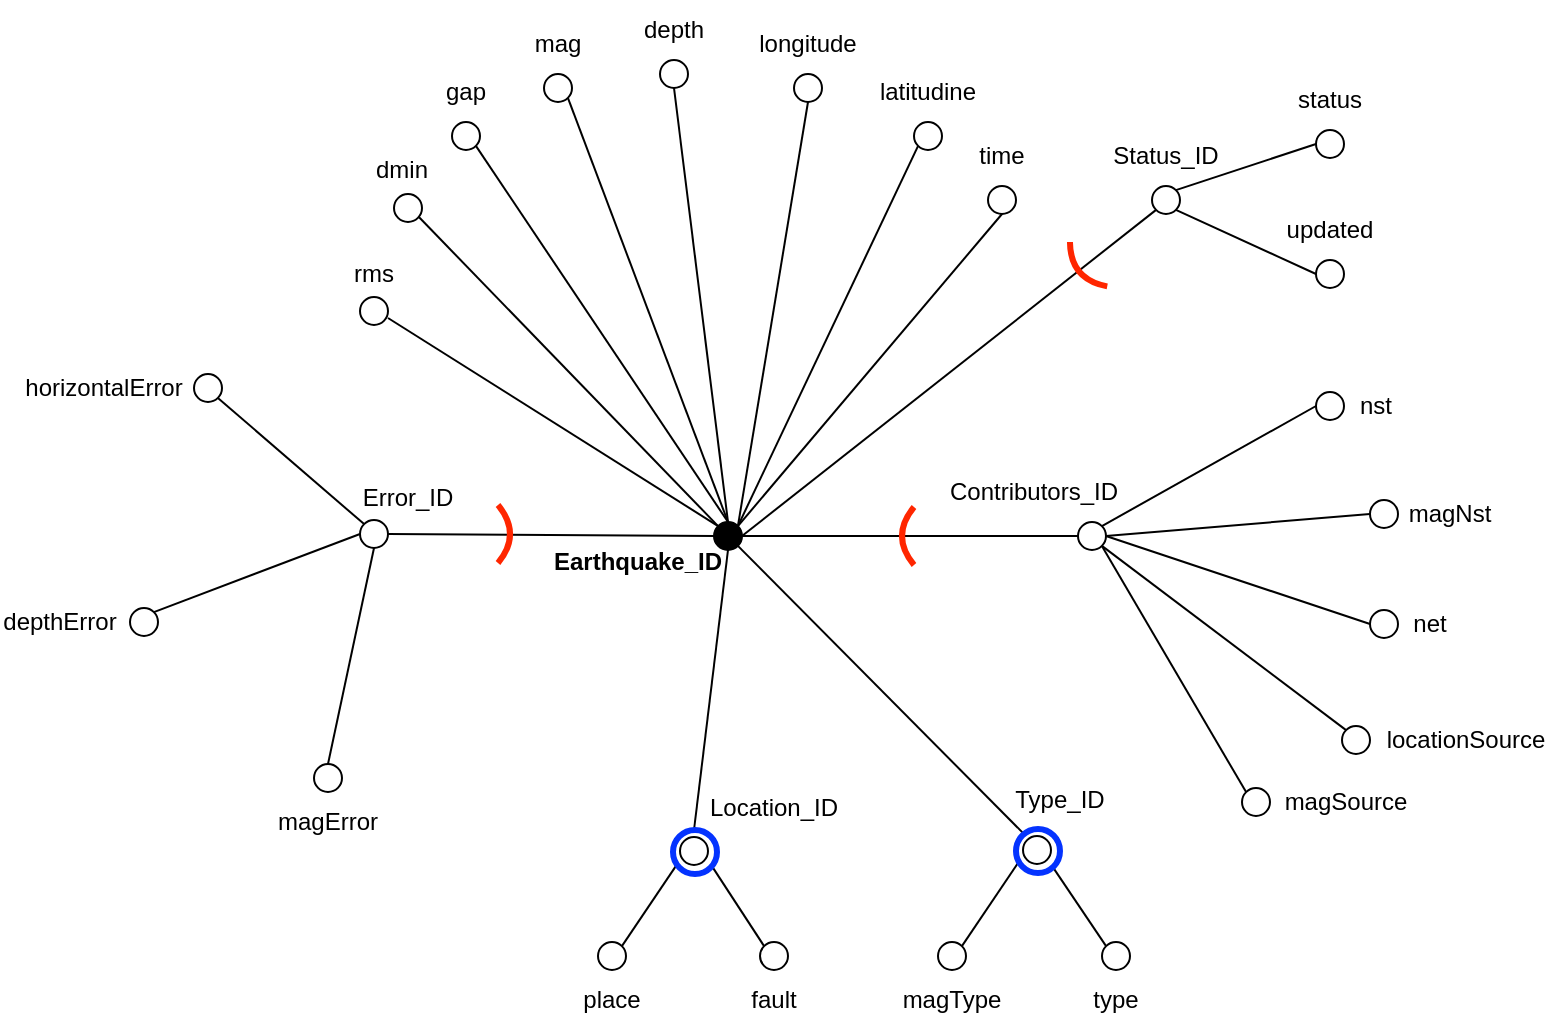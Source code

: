 <mxfile version="27.1.4">
  <diagram name="Page-1" id="HqNk3aDjr-ROuAEQBH89">
    <mxGraphModel dx="813" dy="535" grid="0" gridSize="10" guides="1" tooltips="1" connect="1" arrows="1" fold="1" page="1" pageScale="1" pageWidth="1169" pageHeight="827" math="0" shadow="0">
      <root>
        <mxCell id="0" />
        <mxCell id="1" parent="0" />
        <mxCell id="SvS_41ax5-k1D1L28kZn-1" value="" style="ellipse;whiteSpace=wrap;html=1;aspect=fixed;fillColor=#000000;" vertex="1" parent="1">
          <mxGeometry x="528" y="385" width="14" height="14" as="geometry" />
        </mxCell>
        <mxCell id="SvS_41ax5-k1D1L28kZn-2" value="&lt;b&gt;Earthquake_ID&lt;/b&gt;" style="text;html=1;align=center;verticalAlign=middle;whiteSpace=wrap;rounded=0;" vertex="1" parent="1">
          <mxGeometry x="460" y="390" width="60" height="30" as="geometry" />
        </mxCell>
        <mxCell id="SvS_41ax5-k1D1L28kZn-6" value="time" style="text;html=1;align=center;verticalAlign=middle;whiteSpace=wrap;rounded=0;" vertex="1" parent="1">
          <mxGeometry x="642" y="187" width="60" height="30" as="geometry" />
        </mxCell>
        <mxCell id="SvS_41ax5-k1D1L28kZn-7" value="" style="ellipse;whiteSpace=wrap;html=1;aspect=fixed;fillColor=#FFFFFF;" vertex="1" parent="1">
          <mxGeometry x="665" y="217" width="14" height="14" as="geometry" />
        </mxCell>
        <mxCell id="SvS_41ax5-k1D1L28kZn-8" value="" style="endArrow=none;html=1;rounded=0;entryX=0.5;entryY=1;entryDx=0;entryDy=0;exitX=1;exitY=0;exitDx=0;exitDy=0;" edge="1" parent="1" source="SvS_41ax5-k1D1L28kZn-1" target="SvS_41ax5-k1D1L28kZn-7">
          <mxGeometry width="50" height="50" relative="1" as="geometry">
            <mxPoint x="542" y="299" as="sourcePoint" />
            <mxPoint x="592" y="249" as="targetPoint" />
          </mxGeometry>
        </mxCell>
        <mxCell id="SvS_41ax5-k1D1L28kZn-9" value="latitudine" style="text;html=1;align=center;verticalAlign=middle;whiteSpace=wrap;rounded=0;" vertex="1" parent="1">
          <mxGeometry x="605" y="155" width="60" height="30" as="geometry" />
        </mxCell>
        <mxCell id="SvS_41ax5-k1D1L28kZn-10" value="" style="ellipse;whiteSpace=wrap;html=1;aspect=fixed;fillColor=#FFFFFF;" vertex="1" parent="1">
          <mxGeometry x="628" y="185" width="14" height="14" as="geometry" />
        </mxCell>
        <mxCell id="SvS_41ax5-k1D1L28kZn-11" value="longitude" style="text;html=1;align=center;verticalAlign=middle;whiteSpace=wrap;rounded=0;" vertex="1" parent="1">
          <mxGeometry x="545" y="131" width="60" height="30" as="geometry" />
        </mxCell>
        <mxCell id="SvS_41ax5-k1D1L28kZn-12" value="" style="ellipse;whiteSpace=wrap;html=1;aspect=fixed;fillColor=#FFFFFF;" vertex="1" parent="1">
          <mxGeometry x="568" y="161" width="14" height="14" as="geometry" />
        </mxCell>
        <mxCell id="SvS_41ax5-k1D1L28kZn-13" value="depth" style="text;html=1;align=center;verticalAlign=middle;whiteSpace=wrap;rounded=0;" vertex="1" parent="1">
          <mxGeometry x="478" y="124" width="60" height="30" as="geometry" />
        </mxCell>
        <mxCell id="SvS_41ax5-k1D1L28kZn-14" value="" style="ellipse;whiteSpace=wrap;html=1;aspect=fixed;fillColor=#FFFFFF;" vertex="1" parent="1">
          <mxGeometry x="501" y="154" width="14" height="14" as="geometry" />
        </mxCell>
        <mxCell id="SvS_41ax5-k1D1L28kZn-15" value="mag" style="text;html=1;align=center;verticalAlign=middle;whiteSpace=wrap;rounded=0;" vertex="1" parent="1">
          <mxGeometry x="420" y="131" width="60" height="30" as="geometry" />
        </mxCell>
        <mxCell id="SvS_41ax5-k1D1L28kZn-16" value="" style="ellipse;whiteSpace=wrap;html=1;aspect=fixed;fillColor=#FFFFFF;" vertex="1" parent="1">
          <mxGeometry x="443" y="161" width="14" height="14" as="geometry" />
        </mxCell>
        <mxCell id="SvS_41ax5-k1D1L28kZn-17" value="gap" style="text;html=1;align=center;verticalAlign=middle;whiteSpace=wrap;rounded=0;" vertex="1" parent="1">
          <mxGeometry x="374" y="155" width="60" height="30" as="geometry" />
        </mxCell>
        <mxCell id="SvS_41ax5-k1D1L28kZn-18" value="" style="ellipse;whiteSpace=wrap;html=1;aspect=fixed;fillColor=#FFFFFF;" vertex="1" parent="1">
          <mxGeometry x="397" y="185" width="14" height="14" as="geometry" />
        </mxCell>
        <mxCell id="SvS_41ax5-k1D1L28kZn-19" value="dmin" style="text;html=1;align=center;verticalAlign=middle;whiteSpace=wrap;rounded=0;" vertex="1" parent="1">
          <mxGeometry x="342" y="194" width="60" height="30" as="geometry" />
        </mxCell>
        <mxCell id="SvS_41ax5-k1D1L28kZn-21" value="rms" style="text;html=1;align=center;verticalAlign=middle;whiteSpace=wrap;rounded=0;" vertex="1" parent="1">
          <mxGeometry x="328" y="246" width="60" height="30" as="geometry" />
        </mxCell>
        <mxCell id="SvS_41ax5-k1D1L28kZn-23" value="" style="endArrow=none;html=1;rounded=0;entryX=0;entryY=1;entryDx=0;entryDy=0;exitX=1;exitY=0;exitDx=0;exitDy=0;" edge="1" parent="1" source="SvS_41ax5-k1D1L28kZn-1" target="SvS_41ax5-k1D1L28kZn-10">
          <mxGeometry width="50" height="50" relative="1" as="geometry">
            <mxPoint x="542" y="299" as="sourcePoint" />
            <mxPoint x="592" y="249" as="targetPoint" />
          </mxGeometry>
        </mxCell>
        <mxCell id="SvS_41ax5-k1D1L28kZn-24" value="" style="endArrow=none;html=1;rounded=0;entryX=0.5;entryY=1;entryDx=0;entryDy=0;exitX=1;exitY=0;exitDx=0;exitDy=0;" edge="1" parent="1" source="SvS_41ax5-k1D1L28kZn-1" target="SvS_41ax5-k1D1L28kZn-12">
          <mxGeometry width="50" height="50" relative="1" as="geometry">
            <mxPoint x="542" y="299" as="sourcePoint" />
            <mxPoint x="592" y="249" as="targetPoint" />
          </mxGeometry>
        </mxCell>
        <mxCell id="SvS_41ax5-k1D1L28kZn-25" value="" style="endArrow=none;html=1;rounded=0;entryX=0.5;entryY=1;entryDx=0;entryDy=0;exitX=0.5;exitY=0;exitDx=0;exitDy=0;" edge="1" parent="1" source="SvS_41ax5-k1D1L28kZn-1" target="SvS_41ax5-k1D1L28kZn-14">
          <mxGeometry width="50" height="50" relative="1" as="geometry">
            <mxPoint x="542" y="299" as="sourcePoint" />
            <mxPoint x="592" y="249" as="targetPoint" />
          </mxGeometry>
        </mxCell>
        <mxCell id="SvS_41ax5-k1D1L28kZn-26" value="" style="endArrow=none;html=1;rounded=0;entryX=1;entryY=1;entryDx=0;entryDy=0;exitX=0.5;exitY=0;exitDx=0;exitDy=0;" edge="1" parent="1" source="SvS_41ax5-k1D1L28kZn-1" target="SvS_41ax5-k1D1L28kZn-16">
          <mxGeometry width="50" height="50" relative="1" as="geometry">
            <mxPoint x="542" y="299" as="sourcePoint" />
            <mxPoint x="592" y="249" as="targetPoint" />
          </mxGeometry>
        </mxCell>
        <mxCell id="SvS_41ax5-k1D1L28kZn-27" value="" style="endArrow=none;html=1;rounded=0;entryX=1;entryY=1;entryDx=0;entryDy=0;exitX=0.5;exitY=0;exitDx=0;exitDy=0;" edge="1" parent="1" source="SvS_41ax5-k1D1L28kZn-1" target="SvS_41ax5-k1D1L28kZn-18">
          <mxGeometry width="50" height="50" relative="1" as="geometry">
            <mxPoint x="542" y="299" as="sourcePoint" />
            <mxPoint x="592" y="249" as="targetPoint" />
          </mxGeometry>
        </mxCell>
        <mxCell id="SvS_41ax5-k1D1L28kZn-30" value="" style="endArrow=none;html=1;rounded=0;entryX=1;entryY=0.5;entryDx=0;entryDy=0;exitX=0;exitY=0;exitDx=0;exitDy=0;" edge="1" parent="1" source="SvS_41ax5-k1D1L28kZn-1">
          <mxGeometry width="50" height="50" relative="1" as="geometry">
            <mxPoint x="542" y="299" as="sourcePoint" />
            <mxPoint x="365.0" y="283" as="targetPoint" />
          </mxGeometry>
        </mxCell>
        <mxCell id="SvS_41ax5-k1D1L28kZn-31" value="" style="endArrow=none;html=1;rounded=0;entryX=1;entryY=0.5;entryDx=0;entryDy=0;exitX=0;exitY=0;exitDx=0;exitDy=0;" edge="1" parent="1" source="SvS_41ax5-k1D1L28kZn-1">
          <mxGeometry width="50" height="50" relative="1" as="geometry">
            <mxPoint x="542" y="299" as="sourcePoint" />
            <mxPoint x="379.0" y="231" as="targetPoint" />
          </mxGeometry>
        </mxCell>
        <mxCell id="SvS_41ax5-k1D1L28kZn-32" value="Status_ID" style="text;html=1;align=center;verticalAlign=middle;whiteSpace=wrap;rounded=0;" vertex="1" parent="1">
          <mxGeometry x="724" y="187" width="60" height="30" as="geometry" />
        </mxCell>
        <mxCell id="SvS_41ax5-k1D1L28kZn-33" value="" style="ellipse;whiteSpace=wrap;html=1;aspect=fixed;fillColor=#FFFFFF;" vertex="1" parent="1">
          <mxGeometry x="747" y="217" width="14" height="14" as="geometry" />
        </mxCell>
        <mxCell id="SvS_41ax5-k1D1L28kZn-34" value="status" style="text;html=1;align=center;verticalAlign=middle;whiteSpace=wrap;rounded=0;" vertex="1" parent="1">
          <mxGeometry x="806" y="159" width="60" height="30" as="geometry" />
        </mxCell>
        <mxCell id="SvS_41ax5-k1D1L28kZn-35" value="" style="ellipse;whiteSpace=wrap;html=1;aspect=fixed;fillColor=#FFFFFF;" vertex="1" parent="1">
          <mxGeometry x="829" y="189" width="14" height="14" as="geometry" />
        </mxCell>
        <mxCell id="SvS_41ax5-k1D1L28kZn-36" value="updated" style="text;html=1;align=center;verticalAlign=middle;whiteSpace=wrap;rounded=0;" vertex="1" parent="1">
          <mxGeometry x="806" y="224" width="60" height="30" as="geometry" />
        </mxCell>
        <mxCell id="SvS_41ax5-k1D1L28kZn-37" value="" style="ellipse;whiteSpace=wrap;html=1;aspect=fixed;fillColor=#FFFFFF;" vertex="1" parent="1">
          <mxGeometry x="829" y="254" width="14" height="14" as="geometry" />
        </mxCell>
        <mxCell id="SvS_41ax5-k1D1L28kZn-38" value="" style="endArrow=none;html=1;rounded=0;entryX=0;entryY=0.5;entryDx=0;entryDy=0;exitX=1;exitY=0;exitDx=0;exitDy=0;" edge="1" parent="1" source="SvS_41ax5-k1D1L28kZn-33" target="SvS_41ax5-k1D1L28kZn-35">
          <mxGeometry width="50" height="50" relative="1" as="geometry">
            <mxPoint x="773" y="238" as="sourcePoint" />
            <mxPoint x="592" y="249" as="targetPoint" />
          </mxGeometry>
        </mxCell>
        <mxCell id="SvS_41ax5-k1D1L28kZn-39" value="" style="endArrow=none;html=1;rounded=0;entryX=0;entryY=0.5;entryDx=0;entryDy=0;exitX=1;exitY=1;exitDx=0;exitDy=0;" edge="1" parent="1" source="SvS_41ax5-k1D1L28kZn-33" target="SvS_41ax5-k1D1L28kZn-37">
          <mxGeometry width="50" height="50" relative="1" as="geometry">
            <mxPoint x="542" y="299" as="sourcePoint" />
            <mxPoint x="592" y="249" as="targetPoint" />
          </mxGeometry>
        </mxCell>
        <mxCell id="SvS_41ax5-k1D1L28kZn-40" value="" style="endArrow=none;html=1;rounded=0;entryX=0;entryY=1;entryDx=0;entryDy=0;exitX=1;exitY=0.5;exitDx=0;exitDy=0;" edge="1" parent="1" source="SvS_41ax5-k1D1L28kZn-1" target="SvS_41ax5-k1D1L28kZn-33">
          <mxGeometry width="50" height="50" relative="1" as="geometry">
            <mxPoint x="542" y="299" as="sourcePoint" />
            <mxPoint x="592" y="249" as="targetPoint" />
          </mxGeometry>
        </mxCell>
        <mxCell id="SvS_41ax5-k1D1L28kZn-41" value="Contributors_ID" style="text;html=1;align=center;verticalAlign=middle;whiteSpace=wrap;rounded=0;" vertex="1" parent="1">
          <mxGeometry x="658" y="355" width="60" height="30" as="geometry" />
        </mxCell>
        <mxCell id="SvS_41ax5-k1D1L28kZn-42" value="" style="ellipse;whiteSpace=wrap;html=1;aspect=fixed;fillColor=#FFFFFF;" vertex="1" parent="1">
          <mxGeometry x="710" y="385" width="14" height="14" as="geometry" />
        </mxCell>
        <mxCell id="SvS_41ax5-k1D1L28kZn-43" value="nst" style="text;html=1;align=center;verticalAlign=middle;whiteSpace=wrap;rounded=0;" vertex="1" parent="1">
          <mxGeometry x="829" y="312" width="60" height="30" as="geometry" />
        </mxCell>
        <mxCell id="SvS_41ax5-k1D1L28kZn-44" value="" style="ellipse;whiteSpace=wrap;html=1;aspect=fixed;fillColor=#FFFFFF;" vertex="1" parent="1">
          <mxGeometry x="829" y="320" width="14" height="14" as="geometry" />
        </mxCell>
        <mxCell id="SvS_41ax5-k1D1L28kZn-45" value="magNst" style="text;html=1;align=center;verticalAlign=middle;whiteSpace=wrap;rounded=0;" vertex="1" parent="1">
          <mxGeometry x="866" y="366" width="60" height="30" as="geometry" />
        </mxCell>
        <mxCell id="SvS_41ax5-k1D1L28kZn-46" value="" style="ellipse;whiteSpace=wrap;html=1;aspect=fixed;fillColor=#FFFFFF;" vertex="1" parent="1">
          <mxGeometry x="856" y="374" width="14" height="14" as="geometry" />
        </mxCell>
        <mxCell id="SvS_41ax5-k1D1L28kZn-47" value="net" style="text;html=1;align=center;verticalAlign=middle;whiteSpace=wrap;rounded=0;" vertex="1" parent="1">
          <mxGeometry x="856" y="421" width="60" height="30" as="geometry" />
        </mxCell>
        <mxCell id="SvS_41ax5-k1D1L28kZn-48" value="" style="ellipse;whiteSpace=wrap;html=1;aspect=fixed;fillColor=#FFFFFF;" vertex="1" parent="1">
          <mxGeometry x="856" y="429" width="14" height="14" as="geometry" />
        </mxCell>
        <mxCell id="SvS_41ax5-k1D1L28kZn-49" value="locationSource" style="text;html=1;align=center;verticalAlign=middle;whiteSpace=wrap;rounded=0;" vertex="1" parent="1">
          <mxGeometry x="874" y="479" width="60" height="30" as="geometry" />
        </mxCell>
        <mxCell id="SvS_41ax5-k1D1L28kZn-50" value="" style="ellipse;whiteSpace=wrap;html=1;aspect=fixed;fillColor=#FFFFFF;" vertex="1" parent="1">
          <mxGeometry x="842" y="487" width="14" height="14" as="geometry" />
        </mxCell>
        <mxCell id="SvS_41ax5-k1D1L28kZn-51" value="magSource" style="text;html=1;align=center;verticalAlign=middle;whiteSpace=wrap;rounded=0;" vertex="1" parent="1">
          <mxGeometry x="814" y="510" width="60" height="30" as="geometry" />
        </mxCell>
        <mxCell id="SvS_41ax5-k1D1L28kZn-52" value="" style="ellipse;whiteSpace=wrap;html=1;aspect=fixed;fillColor=#FFFFFF;" vertex="1" parent="1">
          <mxGeometry x="792" y="518" width="14" height="14" as="geometry" />
        </mxCell>
        <mxCell id="SvS_41ax5-k1D1L28kZn-53" value="" style="endArrow=none;html=1;rounded=0;entryX=0;entryY=0.5;entryDx=0;entryDy=0;exitX=1;exitY=0;exitDx=0;exitDy=0;" edge="1" parent="1" source="SvS_41ax5-k1D1L28kZn-42" target="SvS_41ax5-k1D1L28kZn-44">
          <mxGeometry width="50" height="50" relative="1" as="geometry">
            <mxPoint x="542" y="305" as="sourcePoint" />
            <mxPoint x="592" y="255" as="targetPoint" />
          </mxGeometry>
        </mxCell>
        <mxCell id="SvS_41ax5-k1D1L28kZn-54" value="" style="endArrow=none;html=1;rounded=0;entryX=0;entryY=0.5;entryDx=0;entryDy=0;exitX=1;exitY=0.5;exitDx=0;exitDy=0;" edge="1" parent="1" source="SvS_41ax5-k1D1L28kZn-42" target="SvS_41ax5-k1D1L28kZn-46">
          <mxGeometry width="50" height="50" relative="1" as="geometry">
            <mxPoint x="542" y="305" as="sourcePoint" />
            <mxPoint x="592" y="255" as="targetPoint" />
          </mxGeometry>
        </mxCell>
        <mxCell id="SvS_41ax5-k1D1L28kZn-55" value="" style="endArrow=none;html=1;rounded=0;entryX=0;entryY=0.5;entryDx=0;entryDy=0;exitX=1;exitY=0.5;exitDx=0;exitDy=0;" edge="1" parent="1" source="SvS_41ax5-k1D1L28kZn-42" target="SvS_41ax5-k1D1L28kZn-48">
          <mxGeometry width="50" height="50" relative="1" as="geometry">
            <mxPoint x="542" y="305" as="sourcePoint" />
            <mxPoint x="592" y="255" as="targetPoint" />
          </mxGeometry>
        </mxCell>
        <mxCell id="SvS_41ax5-k1D1L28kZn-56" value="" style="endArrow=none;html=1;rounded=0;entryX=0;entryY=0;entryDx=0;entryDy=0;exitX=1;exitY=1;exitDx=0;exitDy=0;" edge="1" parent="1" source="SvS_41ax5-k1D1L28kZn-42" target="SvS_41ax5-k1D1L28kZn-50">
          <mxGeometry width="50" height="50" relative="1" as="geometry">
            <mxPoint x="542" y="305" as="sourcePoint" />
            <mxPoint x="592" y="255" as="targetPoint" />
          </mxGeometry>
        </mxCell>
        <mxCell id="SvS_41ax5-k1D1L28kZn-57" value="" style="endArrow=none;html=1;rounded=0;entryX=0;entryY=0;entryDx=0;entryDy=0;exitX=1;exitY=1;exitDx=0;exitDy=0;" edge="1" parent="1" source="SvS_41ax5-k1D1L28kZn-42" target="SvS_41ax5-k1D1L28kZn-52">
          <mxGeometry width="50" height="50" relative="1" as="geometry">
            <mxPoint x="542" y="305" as="sourcePoint" />
            <mxPoint x="592" y="255" as="targetPoint" />
          </mxGeometry>
        </mxCell>
        <mxCell id="SvS_41ax5-k1D1L28kZn-58" value="" style="endArrow=none;html=1;rounded=0;entryX=0;entryY=0.5;entryDx=0;entryDy=0;exitX=1;exitY=0.5;exitDx=0;exitDy=0;" edge="1" parent="1" source="SvS_41ax5-k1D1L28kZn-1" target="SvS_41ax5-k1D1L28kZn-42">
          <mxGeometry width="50" height="50" relative="1" as="geometry">
            <mxPoint x="542" y="305" as="sourcePoint" />
            <mxPoint x="592" y="255" as="targetPoint" />
          </mxGeometry>
        </mxCell>
        <mxCell id="SvS_41ax5-k1D1L28kZn-59" value="Type_ID" style="text;html=1;align=center;verticalAlign=middle;whiteSpace=wrap;rounded=0;" vertex="1" parent="1">
          <mxGeometry x="671" y="509" width="60" height="30" as="geometry" />
        </mxCell>
        <mxCell id="SvS_41ax5-k1D1L28kZn-60" value="" style="ellipse;whiteSpace=wrap;html=1;aspect=fixed;fillColor=#FFFFFF;" vertex="1" parent="1">
          <mxGeometry x="681" y="539" width="14" height="14" as="geometry" />
        </mxCell>
        <mxCell id="SvS_41ax5-k1D1L28kZn-61" value="magType" style="text;html=1;align=center;verticalAlign=middle;whiteSpace=wrap;rounded=0;" vertex="1" parent="1">
          <mxGeometry x="617" y="609" width="60" height="30" as="geometry" />
        </mxCell>
        <mxCell id="SvS_41ax5-k1D1L28kZn-62" value="" style="ellipse;whiteSpace=wrap;html=1;aspect=fixed;fillColor=#FFFFFF;" vertex="1" parent="1">
          <mxGeometry x="640" y="595" width="14" height="14" as="geometry" />
        </mxCell>
        <mxCell id="SvS_41ax5-k1D1L28kZn-63" value="type" style="text;html=1;align=center;verticalAlign=middle;whiteSpace=wrap;rounded=0;" vertex="1" parent="1">
          <mxGeometry x="699" y="609" width="60" height="30" as="geometry" />
        </mxCell>
        <mxCell id="SvS_41ax5-k1D1L28kZn-64" value="" style="ellipse;whiteSpace=wrap;html=1;aspect=fixed;fillColor=#FFFFFF;" vertex="1" parent="1">
          <mxGeometry x="722" y="595" width="14" height="14" as="geometry" />
        </mxCell>
        <mxCell id="SvS_41ax5-k1D1L28kZn-67" value="" style="endArrow=none;html=1;rounded=0;entryX=0;entryY=0;entryDx=0;entryDy=0;exitX=1;exitY=1;exitDx=0;exitDy=0;" edge="1" parent="1" source="SvS_41ax5-k1D1L28kZn-1" target="SvS_41ax5-k1D1L28kZn-60">
          <mxGeometry width="50" height="50" relative="1" as="geometry">
            <mxPoint x="542" y="405" as="sourcePoint" />
            <mxPoint x="592" y="355" as="targetPoint" />
          </mxGeometry>
        </mxCell>
        <mxCell id="SvS_41ax5-k1D1L28kZn-68" value="" style="endArrow=none;html=1;rounded=0;entryX=0;entryY=1;entryDx=0;entryDy=0;exitX=1;exitY=0;exitDx=0;exitDy=0;" edge="1" parent="1" source="SvS_41ax5-k1D1L28kZn-62" target="SvS_41ax5-k1D1L28kZn-60">
          <mxGeometry width="50" height="50" relative="1" as="geometry">
            <mxPoint x="542" y="405" as="sourcePoint" />
            <mxPoint x="592" y="355" as="targetPoint" />
          </mxGeometry>
        </mxCell>
        <mxCell id="SvS_41ax5-k1D1L28kZn-69" value="" style="endArrow=none;html=1;rounded=0;entryX=1;entryY=1;entryDx=0;entryDy=0;exitX=0;exitY=0;exitDx=0;exitDy=0;" edge="1" parent="1" source="SvS_41ax5-k1D1L28kZn-64" target="SvS_41ax5-k1D1L28kZn-60">
          <mxGeometry width="50" height="50" relative="1" as="geometry">
            <mxPoint x="542" y="405" as="sourcePoint" />
            <mxPoint x="592" y="355" as="targetPoint" />
          </mxGeometry>
        </mxCell>
        <mxCell id="SvS_41ax5-k1D1L28kZn-70" value="place" style="text;html=1;align=center;verticalAlign=middle;whiteSpace=wrap;rounded=0;" vertex="1" parent="1">
          <mxGeometry x="447" y="609" width="60" height="30" as="geometry" />
        </mxCell>
        <mxCell id="SvS_41ax5-k1D1L28kZn-71" value="" style="ellipse;whiteSpace=wrap;html=1;aspect=fixed;fillColor=#FFFFFF;" vertex="1" parent="1">
          <mxGeometry x="470" y="595" width="14" height="14" as="geometry" />
        </mxCell>
        <mxCell id="SvS_41ax5-k1D1L28kZn-72" value="fault" style="text;html=1;align=center;verticalAlign=middle;whiteSpace=wrap;rounded=0;" vertex="1" parent="1">
          <mxGeometry x="528" y="609" width="60" height="30" as="geometry" />
        </mxCell>
        <mxCell id="SvS_41ax5-k1D1L28kZn-73" value="" style="ellipse;whiteSpace=wrap;html=1;aspect=fixed;fillColor=#FFFFFF;" vertex="1" parent="1">
          <mxGeometry x="551" y="595" width="14" height="14" as="geometry" />
        </mxCell>
        <mxCell id="SvS_41ax5-k1D1L28kZn-74" value="Location_ID" style="text;html=1;align=center;verticalAlign=middle;whiteSpace=wrap;rounded=0;" vertex="1" parent="1">
          <mxGeometry x="528" y="513" width="60" height="30" as="geometry" />
        </mxCell>
        <mxCell id="SvS_41ax5-k1D1L28kZn-77" value="" style="endArrow=none;html=1;rounded=0;entryX=0;entryY=1;entryDx=0;entryDy=0;exitX=1;exitY=0;exitDx=0;exitDy=0;" edge="1" parent="1" source="SvS_41ax5-k1D1L28kZn-71" target="SvS_41ax5-k1D1L28kZn-75">
          <mxGeometry width="50" height="50" relative="1" as="geometry">
            <mxPoint x="542" y="405" as="sourcePoint" />
            <mxPoint x="592" y="355" as="targetPoint" />
          </mxGeometry>
        </mxCell>
        <mxCell id="SvS_41ax5-k1D1L28kZn-75" value="" style="ellipse;whiteSpace=wrap;html=1;aspect=fixed;fillColor=#FFFFFF;" vertex="1" parent="1">
          <mxGeometry x="511" y="539" width="14" height="14" as="geometry" />
        </mxCell>
        <mxCell id="SvS_41ax5-k1D1L28kZn-78" value="" style="endArrow=none;html=1;rounded=0;exitX=1;exitY=1;exitDx=0;exitDy=0;entryX=0;entryY=0;entryDx=0;entryDy=0;" edge="1" parent="1" source="SvS_41ax5-k1D1L28kZn-75" target="SvS_41ax5-k1D1L28kZn-73">
          <mxGeometry width="50" height="50" relative="1" as="geometry">
            <mxPoint x="542" y="405" as="sourcePoint" />
            <mxPoint x="592" y="355" as="targetPoint" />
          </mxGeometry>
        </mxCell>
        <mxCell id="SvS_41ax5-k1D1L28kZn-79" value="horizontalError" style="text;html=1;align=center;verticalAlign=middle;whiteSpace=wrap;rounded=0;" vertex="1" parent="1">
          <mxGeometry x="193" y="303" width="60" height="30" as="geometry" />
        </mxCell>
        <mxCell id="SvS_41ax5-k1D1L28kZn-80" value="" style="ellipse;whiteSpace=wrap;html=1;aspect=fixed;fillColor=#FFFFFF;" vertex="1" parent="1">
          <mxGeometry x="268" y="311" width="14" height="14" as="geometry" />
        </mxCell>
        <mxCell id="SvS_41ax5-k1D1L28kZn-81" value="depthError" style="text;html=1;align=center;verticalAlign=middle;whiteSpace=wrap;rounded=0;" vertex="1" parent="1">
          <mxGeometry x="171" y="420" width="60" height="30" as="geometry" />
        </mxCell>
        <mxCell id="SvS_41ax5-k1D1L28kZn-82" value="" style="ellipse;whiteSpace=wrap;html=1;aspect=fixed;fillColor=#FFFFFF;" vertex="1" parent="1">
          <mxGeometry x="236" y="428" width="14" height="14" as="geometry" />
        </mxCell>
        <mxCell id="SvS_41ax5-k1D1L28kZn-83" value="magError" style="text;html=1;align=center;verticalAlign=middle;whiteSpace=wrap;rounded=0;" vertex="1" parent="1">
          <mxGeometry x="305" y="520" width="60" height="30" as="geometry" />
        </mxCell>
        <mxCell id="SvS_41ax5-k1D1L28kZn-84" value="" style="ellipse;whiteSpace=wrap;html=1;aspect=fixed;fillColor=#FFFFFF;" vertex="1" parent="1">
          <mxGeometry x="328" y="506" width="14" height="14" as="geometry" />
        </mxCell>
        <mxCell id="SvS_41ax5-k1D1L28kZn-85" value="Error_ID" style="text;html=1;align=center;verticalAlign=middle;whiteSpace=wrap;rounded=0;" vertex="1" parent="1">
          <mxGeometry x="345" y="358" width="60" height="30" as="geometry" />
        </mxCell>
        <mxCell id="SvS_41ax5-k1D1L28kZn-86" value="" style="ellipse;whiteSpace=wrap;html=1;aspect=fixed;fillColor=#FFFFFF;" vertex="1" parent="1">
          <mxGeometry x="351" y="384" width="14" height="14" as="geometry" />
        </mxCell>
        <mxCell id="SvS_41ax5-k1D1L28kZn-87" value="" style="endArrow=none;html=1;rounded=0;entryX=0;entryY=0.5;entryDx=0;entryDy=0;exitX=1;exitY=0.5;exitDx=0;exitDy=0;" edge="1" parent="1" source="SvS_41ax5-k1D1L28kZn-86" target="SvS_41ax5-k1D1L28kZn-1">
          <mxGeometry width="50" height="50" relative="1" as="geometry">
            <mxPoint x="542" y="455" as="sourcePoint" />
            <mxPoint x="592" y="405" as="targetPoint" />
          </mxGeometry>
        </mxCell>
        <mxCell id="SvS_41ax5-k1D1L28kZn-88" value="" style="endArrow=none;html=1;rounded=0;entryX=1;entryY=1;entryDx=0;entryDy=0;exitX=0;exitY=0;exitDx=0;exitDy=0;" edge="1" parent="1" source="SvS_41ax5-k1D1L28kZn-86" target="SvS_41ax5-k1D1L28kZn-80">
          <mxGeometry width="50" height="50" relative="1" as="geometry">
            <mxPoint x="542" y="455" as="sourcePoint" />
            <mxPoint x="592" y="405" as="targetPoint" />
          </mxGeometry>
        </mxCell>
        <mxCell id="SvS_41ax5-k1D1L28kZn-89" value="" style="endArrow=none;html=1;rounded=0;entryX=0;entryY=0.5;entryDx=0;entryDy=0;exitX=1;exitY=0;exitDx=0;exitDy=0;" edge="1" parent="1" source="SvS_41ax5-k1D1L28kZn-82" target="SvS_41ax5-k1D1L28kZn-86">
          <mxGeometry width="50" height="50" relative="1" as="geometry">
            <mxPoint x="542" y="455" as="sourcePoint" />
            <mxPoint x="592" y="405" as="targetPoint" />
          </mxGeometry>
        </mxCell>
        <mxCell id="SvS_41ax5-k1D1L28kZn-91" value="" style="endArrow=none;html=1;rounded=0;exitX=0.5;exitY=0;exitDx=0;exitDy=0;entryX=0.5;entryY=1;entryDx=0;entryDy=0;" edge="1" parent="1" source="SvS_41ax5-k1D1L28kZn-84" target="SvS_41ax5-k1D1L28kZn-86">
          <mxGeometry width="50" height="50" relative="1" as="geometry">
            <mxPoint x="542" y="455" as="sourcePoint" />
            <mxPoint x="592" y="405" as="targetPoint" />
          </mxGeometry>
        </mxCell>
        <mxCell id="SvS_41ax5-k1D1L28kZn-92" value="" style="endArrow=none;html=1;rounded=0;entryX=0.5;entryY=1;entryDx=0;entryDy=0;exitX=0.5;exitY=0;exitDx=0;exitDy=0;" edge="1" parent="1" source="SvS_41ax5-k1D1L28kZn-75" target="SvS_41ax5-k1D1L28kZn-1">
          <mxGeometry width="50" height="50" relative="1" as="geometry">
            <mxPoint x="542" y="455" as="sourcePoint" />
            <mxPoint x="592" y="405" as="targetPoint" />
          </mxGeometry>
        </mxCell>
        <mxCell id="SvS_41ax5-k1D1L28kZn-100" value="" style="shape=dataStorage;whiteSpace=wrap;html=1;fixedSize=1;labelBackgroundColor=default;strokeColor=light-dark(#ff2600, #ededed);strokeWidth=3;rotation=-180;" vertex="1" parent="1">
          <mxGeometry x="420" y="376.5" width="6" height="29" as="geometry" />
        </mxCell>
        <mxCell id="SvS_41ax5-k1D1L28kZn-105" value="" style="ellipse;whiteSpace=wrap;html=1;aspect=fixed;fillColor=#FFFFFF;labelBackgroundColor=default;strokeColor=light-dark(#0433ff, #ededed);strokeWidth=3;" vertex="1" parent="1">
          <mxGeometry x="507.5" y="539" width="22" height="22" as="geometry" />
        </mxCell>
        <mxCell id="SvS_41ax5-k1D1L28kZn-107" value="" style="ellipse;whiteSpace=wrap;html=1;aspect=fixed;fillColor=#FFFFFF;" vertex="1" parent="1">
          <mxGeometry x="511" y="542.5" width="14" height="14" as="geometry" />
        </mxCell>
        <mxCell id="SvS_41ax5-k1D1L28kZn-108" value="" style="ellipse;whiteSpace=wrap;html=1;aspect=fixed;fillColor=#FFFFFF;" vertex="1" parent="1">
          <mxGeometry x="351" y="272.5" width="14" height="14" as="geometry" />
        </mxCell>
        <mxCell id="SvS_41ax5-k1D1L28kZn-115" value="" style="ellipse;whiteSpace=wrap;html=1;aspect=fixed;fillColor=#FFFFFF;" vertex="1" parent="1">
          <mxGeometry x="368" y="221" width="14" height="14" as="geometry" />
        </mxCell>
        <mxCell id="SvS_41ax5-k1D1L28kZn-118" value="" style="shape=dataStorage;whiteSpace=wrap;html=1;fixedSize=1;labelBackgroundColor=default;strokeColor=light-dark(#ff2600, #ededed);strokeWidth=3;rotation=0;" vertex="1" parent="1">
          <mxGeometry x="622" y="377.5" width="6" height="29" as="geometry" />
        </mxCell>
        <mxCell id="SvS_41ax5-k1D1L28kZn-119" value="" style="shape=dataStorage;whiteSpace=wrap;html=1;fixedSize=1;labelBackgroundColor=default;strokeColor=light-dark(#ff2600, #ededed);strokeWidth=3;rotation=-40;" vertex="1" parent="1">
          <mxGeometry x="710" y="243.5" width="6" height="29" as="geometry" />
        </mxCell>
        <mxCell id="SvS_41ax5-k1D1L28kZn-121" value="" style="ellipse;whiteSpace=wrap;html=1;aspect=fixed;fillColor=#FFFFFF;" vertex="1" parent="1">
          <mxGeometry x="682.5" y="538.5" width="14" height="14" as="geometry" />
        </mxCell>
        <mxCell id="SvS_41ax5-k1D1L28kZn-122" value="" style="ellipse;whiteSpace=wrap;html=1;aspect=fixed;fillColor=#FFFFFF;labelBackgroundColor=default;strokeColor=light-dark(#0433ff, #ededed);strokeWidth=3;" vertex="1" parent="1">
          <mxGeometry x="679" y="538.5" width="22" height="22" as="geometry" />
        </mxCell>
        <mxCell id="SvS_41ax5-k1D1L28kZn-123" value="" style="ellipse;whiteSpace=wrap;html=1;aspect=fixed;fillColor=#FFFFFF;" vertex="1" parent="1">
          <mxGeometry x="682.5" y="542" width="14" height="14" as="geometry" />
        </mxCell>
      </root>
    </mxGraphModel>
  </diagram>
</mxfile>
